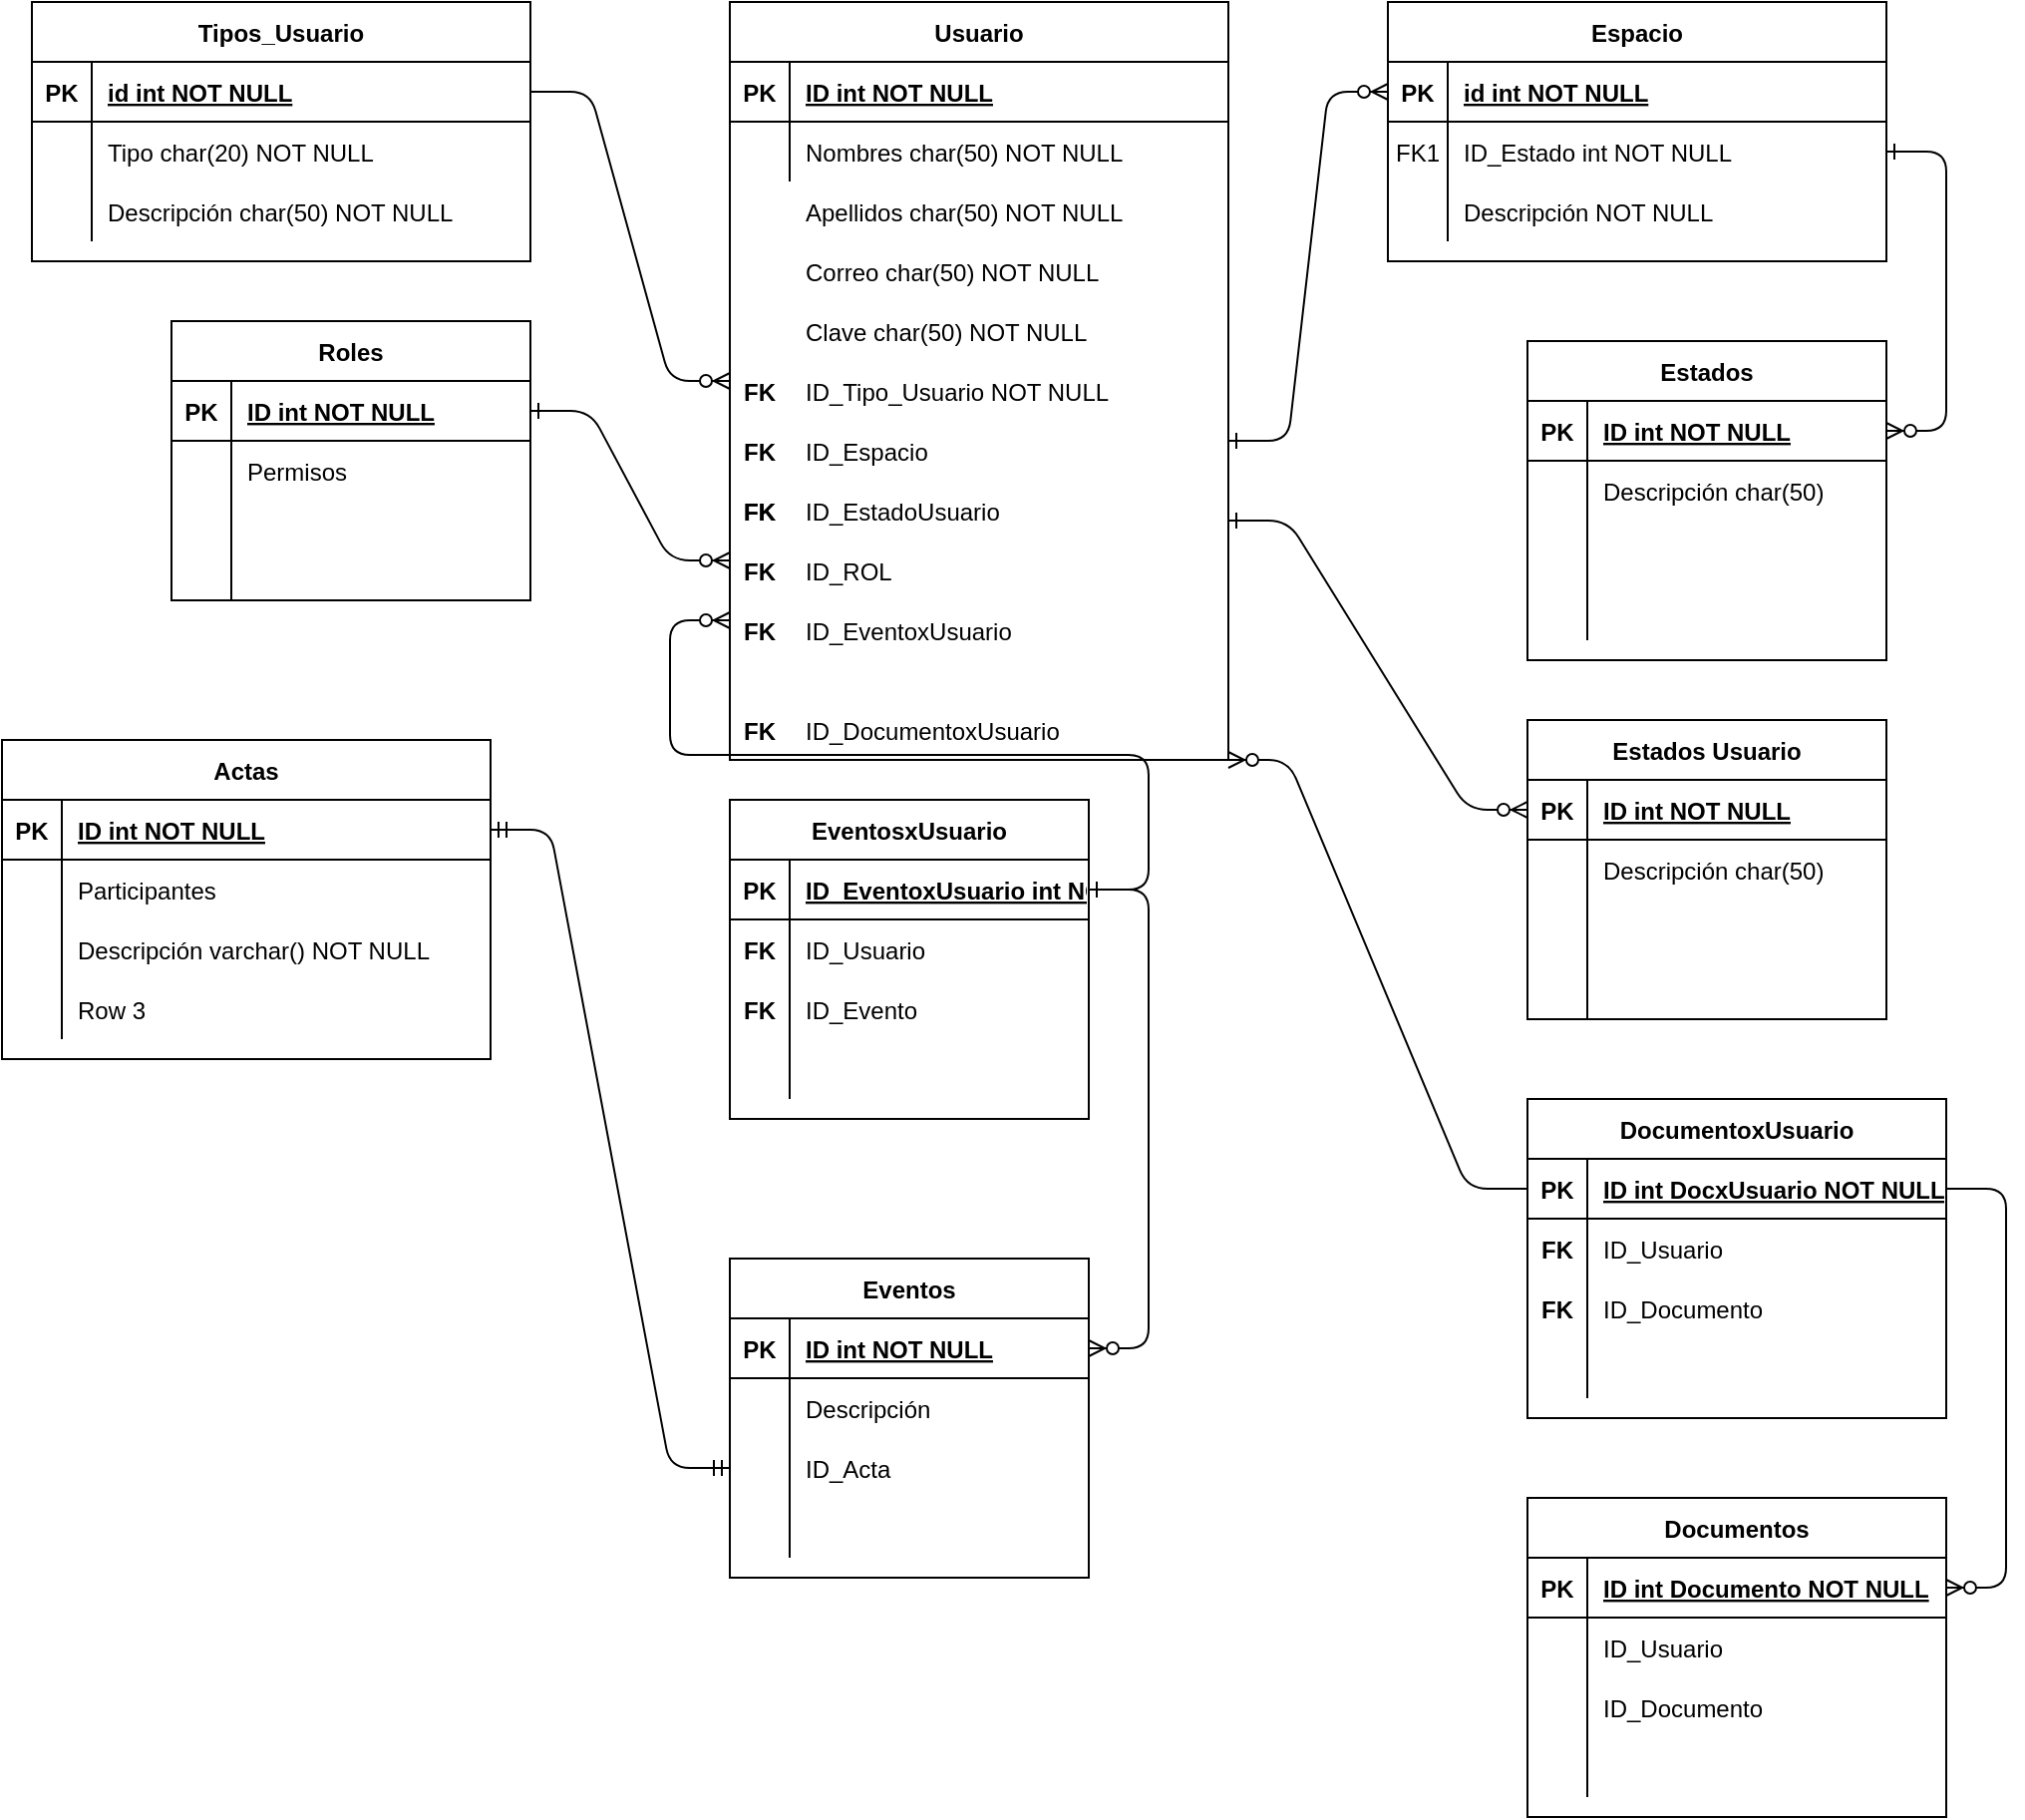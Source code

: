 <mxfile version="13.8.7" type="github">
  <diagram id="R2lEEEUBdFMjLlhIrx00" name="Page-1">
    <mxGraphModel dx="1718" dy="482" grid="1" gridSize="10" guides="1" tooltips="1" connect="1" arrows="1" fold="1" page="1" pageScale="1" pageWidth="850" pageHeight="1100" math="0" shadow="0" extFonts="Permanent Marker^https://fonts.googleapis.com/css?family=Permanent+Marker">
      <root>
        <mxCell id="0" />
        <mxCell id="1" parent="0" />
        <mxCell id="C-vyLk0tnHw3VtMMgP7b-1" value="" style="edgeStyle=entityRelationEdgeStyle;endArrow=ERzeroToMany;startArrow=ERone;endFill=1;startFill=0;entryX=0;entryY=0.5;entryDx=0;entryDy=0;" parent="1" target="C-vyLk0tnHw3VtMMgP7b-3" edge="1">
          <mxGeometry width="100" height="100" relative="1" as="geometry">
            <mxPoint x="370" y="340" as="sourcePoint" />
            <mxPoint x="440" y="620" as="targetPoint" />
          </mxGeometry>
        </mxCell>
        <mxCell id="C-vyLk0tnHw3VtMMgP7b-2" value="Espacio" style="shape=table;startSize=30;container=1;collapsible=1;childLayout=tableLayout;fixedRows=1;rowLines=0;fontStyle=1;align=center;resizeLast=1;" parent="1" vertex="1">
          <mxGeometry x="450" y="120" width="250" height="130" as="geometry" />
        </mxCell>
        <mxCell id="C-vyLk0tnHw3VtMMgP7b-3" value="" style="shape=partialRectangle;collapsible=0;dropTarget=0;pointerEvents=0;fillColor=none;points=[[0,0.5],[1,0.5]];portConstraint=eastwest;top=0;left=0;right=0;bottom=1;" parent="C-vyLk0tnHw3VtMMgP7b-2" vertex="1">
          <mxGeometry y="30" width="250" height="30" as="geometry" />
        </mxCell>
        <mxCell id="C-vyLk0tnHw3VtMMgP7b-4" value="PK" style="shape=partialRectangle;overflow=hidden;connectable=0;fillColor=none;top=0;left=0;bottom=0;right=0;fontStyle=1;" parent="C-vyLk0tnHw3VtMMgP7b-3" vertex="1">
          <mxGeometry width="30" height="30" as="geometry" />
        </mxCell>
        <mxCell id="C-vyLk0tnHw3VtMMgP7b-5" value="id int NOT NULL " style="shape=partialRectangle;overflow=hidden;connectable=0;fillColor=none;top=0;left=0;bottom=0;right=0;align=left;spacingLeft=6;fontStyle=5;" parent="C-vyLk0tnHw3VtMMgP7b-3" vertex="1">
          <mxGeometry x="30" width="220" height="30" as="geometry" />
        </mxCell>
        <mxCell id="C-vyLk0tnHw3VtMMgP7b-6" value="" style="shape=partialRectangle;collapsible=0;dropTarget=0;pointerEvents=0;fillColor=none;points=[[0,0.5],[1,0.5]];portConstraint=eastwest;top=0;left=0;right=0;bottom=0;" parent="C-vyLk0tnHw3VtMMgP7b-2" vertex="1">
          <mxGeometry y="60" width="250" height="30" as="geometry" />
        </mxCell>
        <mxCell id="C-vyLk0tnHw3VtMMgP7b-7" value="FK1" style="shape=partialRectangle;overflow=hidden;connectable=0;fillColor=none;top=0;left=0;bottom=0;right=0;" parent="C-vyLk0tnHw3VtMMgP7b-6" vertex="1">
          <mxGeometry width="30" height="30" as="geometry" />
        </mxCell>
        <mxCell id="C-vyLk0tnHw3VtMMgP7b-8" value="ID_Estado int NOT NULL" style="shape=partialRectangle;overflow=hidden;connectable=0;fillColor=none;top=0;left=0;bottom=0;right=0;align=left;spacingLeft=6;" parent="C-vyLk0tnHw3VtMMgP7b-6" vertex="1">
          <mxGeometry x="30" width="220" height="30" as="geometry" />
        </mxCell>
        <mxCell id="C-vyLk0tnHw3VtMMgP7b-9" value="" style="shape=partialRectangle;collapsible=0;dropTarget=0;pointerEvents=0;fillColor=none;points=[[0,0.5],[1,0.5]];portConstraint=eastwest;top=0;left=0;right=0;bottom=0;" parent="C-vyLk0tnHw3VtMMgP7b-2" vertex="1">
          <mxGeometry y="90" width="250" height="30" as="geometry" />
        </mxCell>
        <mxCell id="C-vyLk0tnHw3VtMMgP7b-10" value="" style="shape=partialRectangle;overflow=hidden;connectable=0;fillColor=none;top=0;left=0;bottom=0;right=0;" parent="C-vyLk0tnHw3VtMMgP7b-9" vertex="1">
          <mxGeometry width="30" height="30" as="geometry" />
        </mxCell>
        <mxCell id="C-vyLk0tnHw3VtMMgP7b-11" value="Descripción NOT NULL" style="shape=partialRectangle;overflow=hidden;connectable=0;fillColor=none;top=0;left=0;bottom=0;right=0;align=left;spacingLeft=6;" parent="C-vyLk0tnHw3VtMMgP7b-9" vertex="1">
          <mxGeometry x="30" width="220" height="30" as="geometry" />
        </mxCell>
        <mxCell id="C-vyLk0tnHw3VtMMgP7b-13" value="Tipos_Usuario" style="shape=table;startSize=30;container=1;collapsible=1;childLayout=tableLayout;fixedRows=1;rowLines=0;fontStyle=1;align=center;resizeLast=1;" parent="1" vertex="1">
          <mxGeometry x="-230" y="120" width="250" height="130" as="geometry" />
        </mxCell>
        <mxCell id="C-vyLk0tnHw3VtMMgP7b-14" value="" style="shape=partialRectangle;collapsible=0;dropTarget=0;pointerEvents=0;fillColor=none;points=[[0,0.5],[1,0.5]];portConstraint=eastwest;top=0;left=0;right=0;bottom=1;" parent="C-vyLk0tnHw3VtMMgP7b-13" vertex="1">
          <mxGeometry y="30" width="250" height="30" as="geometry" />
        </mxCell>
        <mxCell id="C-vyLk0tnHw3VtMMgP7b-15" value="PK" style="shape=partialRectangle;overflow=hidden;connectable=0;fillColor=none;top=0;left=0;bottom=0;right=0;fontStyle=1;" parent="C-vyLk0tnHw3VtMMgP7b-14" vertex="1">
          <mxGeometry width="30" height="30" as="geometry" />
        </mxCell>
        <mxCell id="C-vyLk0tnHw3VtMMgP7b-16" value="id int NOT NULL " style="shape=partialRectangle;overflow=hidden;connectable=0;fillColor=none;top=0;left=0;bottom=0;right=0;align=left;spacingLeft=6;fontStyle=5;" parent="C-vyLk0tnHw3VtMMgP7b-14" vertex="1">
          <mxGeometry x="30" width="220" height="30" as="geometry" />
        </mxCell>
        <mxCell id="C-vyLk0tnHw3VtMMgP7b-17" value="" style="shape=partialRectangle;collapsible=0;dropTarget=0;pointerEvents=0;fillColor=none;points=[[0,0.5],[1,0.5]];portConstraint=eastwest;top=0;left=0;right=0;bottom=0;" parent="C-vyLk0tnHw3VtMMgP7b-13" vertex="1">
          <mxGeometry y="60" width="250" height="30" as="geometry" />
        </mxCell>
        <mxCell id="C-vyLk0tnHw3VtMMgP7b-18" value="" style="shape=partialRectangle;overflow=hidden;connectable=0;fillColor=none;top=0;left=0;bottom=0;right=0;" parent="C-vyLk0tnHw3VtMMgP7b-17" vertex="1">
          <mxGeometry width="30" height="30" as="geometry" />
        </mxCell>
        <mxCell id="C-vyLk0tnHw3VtMMgP7b-19" value="Tipo char(20) NOT NULL" style="shape=partialRectangle;overflow=hidden;connectable=0;fillColor=none;top=0;left=0;bottom=0;right=0;align=left;spacingLeft=6;" parent="C-vyLk0tnHw3VtMMgP7b-17" vertex="1">
          <mxGeometry x="30" width="220" height="30" as="geometry" />
        </mxCell>
        <mxCell id="C-vyLk0tnHw3VtMMgP7b-20" value="" style="shape=partialRectangle;collapsible=0;dropTarget=0;pointerEvents=0;fillColor=none;points=[[0,0.5],[1,0.5]];portConstraint=eastwest;top=0;left=0;right=0;bottom=0;" parent="C-vyLk0tnHw3VtMMgP7b-13" vertex="1">
          <mxGeometry y="90" width="250" height="30" as="geometry" />
        </mxCell>
        <mxCell id="C-vyLk0tnHw3VtMMgP7b-21" value="" style="shape=partialRectangle;overflow=hidden;connectable=0;fillColor=none;top=0;left=0;bottom=0;right=0;" parent="C-vyLk0tnHw3VtMMgP7b-20" vertex="1">
          <mxGeometry width="30" height="30" as="geometry" />
        </mxCell>
        <mxCell id="C-vyLk0tnHw3VtMMgP7b-22" value="Descripción char(50) NOT NULL" style="shape=partialRectangle;overflow=hidden;connectable=0;fillColor=none;top=0;left=0;bottom=0;right=0;align=left;spacingLeft=6;" parent="C-vyLk0tnHw3VtMMgP7b-20" vertex="1">
          <mxGeometry x="30" width="220" height="30" as="geometry" />
        </mxCell>
        <mxCell id="C-vyLk0tnHw3VtMMgP7b-23" value="Usuario" style="shape=table;startSize=30;container=1;collapsible=1;childLayout=tableLayout;fixedRows=1;rowLines=0;fontStyle=1;align=center;resizeLast=1;" parent="1" vertex="1">
          <mxGeometry x="120" y="120" width="250" height="380" as="geometry" />
        </mxCell>
        <mxCell id="C-vyLk0tnHw3VtMMgP7b-24" value="" style="shape=partialRectangle;collapsible=0;dropTarget=0;pointerEvents=0;fillColor=none;points=[[0,0.5],[1,0.5]];portConstraint=eastwest;top=0;left=0;right=0;bottom=1;" parent="C-vyLk0tnHw3VtMMgP7b-23" vertex="1">
          <mxGeometry y="30" width="250" height="30" as="geometry" />
        </mxCell>
        <mxCell id="C-vyLk0tnHw3VtMMgP7b-25" value="PK" style="shape=partialRectangle;overflow=hidden;connectable=0;fillColor=none;top=0;left=0;bottom=0;right=0;fontStyle=1;" parent="C-vyLk0tnHw3VtMMgP7b-24" vertex="1">
          <mxGeometry width="30" height="30" as="geometry" />
        </mxCell>
        <mxCell id="C-vyLk0tnHw3VtMMgP7b-26" value="ID int NOT NULL " style="shape=partialRectangle;overflow=hidden;connectable=0;fillColor=none;top=0;left=0;bottom=0;right=0;align=left;spacingLeft=6;fontStyle=5;" parent="C-vyLk0tnHw3VtMMgP7b-24" vertex="1">
          <mxGeometry x="30" width="220" height="30" as="geometry" />
        </mxCell>
        <mxCell id="C-vyLk0tnHw3VtMMgP7b-27" value="" style="shape=partialRectangle;collapsible=0;dropTarget=0;pointerEvents=0;fillColor=none;points=[[0,0.5],[1,0.5]];portConstraint=eastwest;top=0;left=0;right=0;bottom=0;" parent="C-vyLk0tnHw3VtMMgP7b-23" vertex="1">
          <mxGeometry y="60" width="250" height="30" as="geometry" />
        </mxCell>
        <mxCell id="C-vyLk0tnHw3VtMMgP7b-28" value="" style="shape=partialRectangle;overflow=hidden;connectable=0;fillColor=none;top=0;left=0;bottom=0;right=0;" parent="C-vyLk0tnHw3VtMMgP7b-27" vertex="1">
          <mxGeometry width="30" height="30" as="geometry" />
        </mxCell>
        <mxCell id="C-vyLk0tnHw3VtMMgP7b-29" value="Nombres char(50) NOT NULL" style="shape=partialRectangle;overflow=hidden;connectable=0;fillColor=none;top=0;left=0;bottom=0;right=0;align=left;spacingLeft=6;" parent="C-vyLk0tnHw3VtMMgP7b-27" vertex="1">
          <mxGeometry x="30" width="220" height="30" as="geometry" />
        </mxCell>
        <mxCell id="xv08w1UEjey9Dp2DJym8-1" value="Apellidos char(50) NOT NULL" style="shape=partialRectangle;overflow=hidden;connectable=0;fillColor=none;top=0;left=0;bottom=0;right=0;align=left;spacingLeft=6;" parent="1" vertex="1">
          <mxGeometry x="150" y="210" width="220" height="30" as="geometry" />
        </mxCell>
        <mxCell id="xv08w1UEjey9Dp2DJym8-2" value="Correo char(50) NOT NULL" style="shape=partialRectangle;overflow=hidden;connectable=0;fillColor=none;top=0;left=0;bottom=0;right=0;align=left;spacingLeft=6;" parent="1" vertex="1">
          <mxGeometry x="150" y="240" width="220" height="30" as="geometry" />
        </mxCell>
        <mxCell id="xv08w1UEjey9Dp2DJym8-3" value="Clave char(50) NOT NULL" style="shape=partialRectangle;overflow=hidden;connectable=0;fillColor=none;top=0;left=0;bottom=0;right=0;align=left;spacingLeft=6;" parent="1" vertex="1">
          <mxGeometry x="150" y="270" width="220" height="30" as="geometry" />
        </mxCell>
        <mxCell id="xv08w1UEjey9Dp2DJym8-4" value="ID_Tipo_Usuario NOT NULL" style="shape=partialRectangle;overflow=hidden;connectable=0;fillColor=none;top=0;left=0;bottom=0;right=0;align=left;spacingLeft=6;" parent="1" vertex="1">
          <mxGeometry x="150" y="300" width="220" height="30" as="geometry" />
        </mxCell>
        <mxCell id="xv08w1UEjey9Dp2DJym8-5" value="FK" style="shape=partialRectangle;overflow=hidden;connectable=0;fillColor=none;top=0;left=0;bottom=0;right=0;fontStyle=1;" parent="1" vertex="1">
          <mxGeometry x="120" y="300" width="30" height="30" as="geometry" />
        </mxCell>
        <mxCell id="xv08w1UEjey9Dp2DJym8-6" value="ID_Espacio" style="shape=partialRectangle;overflow=hidden;connectable=0;fillColor=none;top=0;left=0;bottom=0;right=0;align=left;spacingLeft=6;" parent="1" vertex="1">
          <mxGeometry x="150" y="330" width="220" height="30" as="geometry" />
        </mxCell>
        <mxCell id="xv08w1UEjey9Dp2DJym8-7" value="FK" style="shape=partialRectangle;overflow=hidden;connectable=0;fillColor=none;top=0;left=0;bottom=0;right=0;fontStyle=1;" parent="1" vertex="1">
          <mxGeometry x="120" y="330" width="30" height="30" as="geometry" />
        </mxCell>
        <mxCell id="xv08w1UEjey9Dp2DJym8-9" value="" style="edgeStyle=entityRelationEdgeStyle;fontSize=12;html=1;endArrow=ERzeroToMany;endFill=1;exitX=1;exitY=0.5;exitDx=0;exitDy=0;" parent="1" source="C-vyLk0tnHw3VtMMgP7b-14" edge="1">
          <mxGeometry width="100" height="100" relative="1" as="geometry">
            <mxPoint x="20" y="410" as="sourcePoint" />
            <mxPoint x="120" y="310" as="targetPoint" />
          </mxGeometry>
        </mxCell>
        <mxCell id="a4zTn3Dcf4u7CMfQcBWH-1" value="Actas" style="shape=table;startSize=30;container=1;collapsible=1;childLayout=tableLayout;fixedRows=1;rowLines=0;fontStyle=1;align=center;resizeLast=1;" parent="1" vertex="1">
          <mxGeometry x="-245" y="490" width="245" height="160" as="geometry" />
        </mxCell>
        <mxCell id="a4zTn3Dcf4u7CMfQcBWH-2" value="" style="shape=partialRectangle;collapsible=0;dropTarget=0;pointerEvents=0;fillColor=none;top=0;left=0;bottom=1;right=0;points=[[0,0.5],[1,0.5]];portConstraint=eastwest;" parent="a4zTn3Dcf4u7CMfQcBWH-1" vertex="1">
          <mxGeometry y="30" width="245" height="30" as="geometry" />
        </mxCell>
        <mxCell id="a4zTn3Dcf4u7CMfQcBWH-3" value="PK" style="shape=partialRectangle;connectable=0;fillColor=none;top=0;left=0;bottom=0;right=0;fontStyle=1;overflow=hidden;" parent="a4zTn3Dcf4u7CMfQcBWH-2" vertex="1">
          <mxGeometry width="30" height="30" as="geometry" />
        </mxCell>
        <mxCell id="a4zTn3Dcf4u7CMfQcBWH-4" value="ID int NOT NULL" style="shape=partialRectangle;connectable=0;fillColor=none;top=0;left=0;bottom=0;right=0;align=left;spacingLeft=6;fontStyle=5;overflow=hidden;" parent="a4zTn3Dcf4u7CMfQcBWH-2" vertex="1">
          <mxGeometry x="30" width="215" height="30" as="geometry" />
        </mxCell>
        <mxCell id="a4zTn3Dcf4u7CMfQcBWH-5" value="" style="shape=partialRectangle;collapsible=0;dropTarget=0;pointerEvents=0;fillColor=none;top=0;left=0;bottom=0;right=0;points=[[0,0.5],[1,0.5]];portConstraint=eastwest;" parent="a4zTn3Dcf4u7CMfQcBWH-1" vertex="1">
          <mxGeometry y="60" width="245" height="30" as="geometry" />
        </mxCell>
        <mxCell id="a4zTn3Dcf4u7CMfQcBWH-6" value="" style="shape=partialRectangle;connectable=0;fillColor=none;top=0;left=0;bottom=0;right=0;editable=1;overflow=hidden;" parent="a4zTn3Dcf4u7CMfQcBWH-5" vertex="1">
          <mxGeometry width="30" height="30" as="geometry" />
        </mxCell>
        <mxCell id="a4zTn3Dcf4u7CMfQcBWH-7" value="Participantes " style="shape=partialRectangle;connectable=0;fillColor=none;top=0;left=0;bottom=0;right=0;align=left;spacingLeft=6;overflow=hidden;" parent="a4zTn3Dcf4u7CMfQcBWH-5" vertex="1">
          <mxGeometry x="30" width="215" height="30" as="geometry" />
        </mxCell>
        <mxCell id="a4zTn3Dcf4u7CMfQcBWH-8" value="" style="shape=partialRectangle;collapsible=0;dropTarget=0;pointerEvents=0;fillColor=none;top=0;left=0;bottom=0;right=0;points=[[0,0.5],[1,0.5]];portConstraint=eastwest;" parent="a4zTn3Dcf4u7CMfQcBWH-1" vertex="1">
          <mxGeometry y="90" width="245" height="30" as="geometry" />
        </mxCell>
        <mxCell id="a4zTn3Dcf4u7CMfQcBWH-9" value="" style="shape=partialRectangle;connectable=0;fillColor=none;top=0;left=0;bottom=0;right=0;editable=1;overflow=hidden;" parent="a4zTn3Dcf4u7CMfQcBWH-8" vertex="1">
          <mxGeometry width="30" height="30" as="geometry" />
        </mxCell>
        <mxCell id="a4zTn3Dcf4u7CMfQcBWH-10" value="Descripción varchar() NOT NULL" style="shape=partialRectangle;connectable=0;fillColor=none;top=0;left=0;bottom=0;right=0;align=left;spacingLeft=6;overflow=hidden;" parent="a4zTn3Dcf4u7CMfQcBWH-8" vertex="1">
          <mxGeometry x="30" width="215" height="30" as="geometry" />
        </mxCell>
        <mxCell id="a4zTn3Dcf4u7CMfQcBWH-11" value="" style="shape=partialRectangle;collapsible=0;dropTarget=0;pointerEvents=0;fillColor=none;top=0;left=0;bottom=0;right=0;points=[[0,0.5],[1,0.5]];portConstraint=eastwest;" parent="a4zTn3Dcf4u7CMfQcBWH-1" vertex="1">
          <mxGeometry y="120" width="245" height="30" as="geometry" />
        </mxCell>
        <mxCell id="a4zTn3Dcf4u7CMfQcBWH-12" value="" style="shape=partialRectangle;connectable=0;fillColor=none;top=0;left=0;bottom=0;right=0;editable=1;overflow=hidden;" parent="a4zTn3Dcf4u7CMfQcBWH-11" vertex="1">
          <mxGeometry width="30" height="30" as="geometry" />
        </mxCell>
        <mxCell id="a4zTn3Dcf4u7CMfQcBWH-13" value="Row 3" style="shape=partialRectangle;connectable=0;fillColor=none;top=0;left=0;bottom=0;right=0;align=left;spacingLeft=6;overflow=hidden;" parent="a4zTn3Dcf4u7CMfQcBWH-11" vertex="1">
          <mxGeometry x="30" width="215" height="30" as="geometry" />
        </mxCell>
        <mxCell id="a4zTn3Dcf4u7CMfQcBWH-15" value="Roles" style="shape=table;startSize=30;container=1;collapsible=1;childLayout=tableLayout;fixedRows=1;rowLines=0;fontStyle=1;align=center;resizeLast=1;" parent="1" vertex="1">
          <mxGeometry x="-160" y="280" width="180" height="140" as="geometry" />
        </mxCell>
        <mxCell id="a4zTn3Dcf4u7CMfQcBWH-16" value="" style="shape=partialRectangle;collapsible=0;dropTarget=0;pointerEvents=0;fillColor=none;top=0;left=0;bottom=1;right=0;points=[[0,0.5],[1,0.5]];portConstraint=eastwest;" parent="a4zTn3Dcf4u7CMfQcBWH-15" vertex="1">
          <mxGeometry y="30" width="180" height="30" as="geometry" />
        </mxCell>
        <mxCell id="a4zTn3Dcf4u7CMfQcBWH-17" value="PK" style="shape=partialRectangle;connectable=0;fillColor=none;top=0;left=0;bottom=0;right=0;fontStyle=1;overflow=hidden;" parent="a4zTn3Dcf4u7CMfQcBWH-16" vertex="1">
          <mxGeometry width="30" height="30" as="geometry" />
        </mxCell>
        <mxCell id="a4zTn3Dcf4u7CMfQcBWH-18" value="ID int NOT NULL" style="shape=partialRectangle;connectable=0;fillColor=none;top=0;left=0;bottom=0;right=0;align=left;spacingLeft=6;fontStyle=5;overflow=hidden;" parent="a4zTn3Dcf4u7CMfQcBWH-16" vertex="1">
          <mxGeometry x="30" width="150" height="30" as="geometry" />
        </mxCell>
        <mxCell id="a4zTn3Dcf4u7CMfQcBWH-19" value="" style="shape=partialRectangle;collapsible=0;dropTarget=0;pointerEvents=0;fillColor=none;top=0;left=0;bottom=0;right=0;points=[[0,0.5],[1,0.5]];portConstraint=eastwest;" parent="a4zTn3Dcf4u7CMfQcBWH-15" vertex="1">
          <mxGeometry y="60" width="180" height="30" as="geometry" />
        </mxCell>
        <mxCell id="a4zTn3Dcf4u7CMfQcBWH-20" value="" style="shape=partialRectangle;connectable=0;fillColor=none;top=0;left=0;bottom=0;right=0;editable=1;overflow=hidden;" parent="a4zTn3Dcf4u7CMfQcBWH-19" vertex="1">
          <mxGeometry width="30" height="30" as="geometry" />
        </mxCell>
        <mxCell id="a4zTn3Dcf4u7CMfQcBWH-21" value="Permisos" style="shape=partialRectangle;connectable=0;fillColor=none;top=0;left=0;bottom=0;right=0;align=left;spacingLeft=6;overflow=hidden;" parent="a4zTn3Dcf4u7CMfQcBWH-19" vertex="1">
          <mxGeometry x="30" width="150" height="30" as="geometry" />
        </mxCell>
        <mxCell id="a4zTn3Dcf4u7CMfQcBWH-22" value="" style="shape=partialRectangle;collapsible=0;dropTarget=0;pointerEvents=0;fillColor=none;top=0;left=0;bottom=0;right=0;points=[[0,0.5],[1,0.5]];portConstraint=eastwest;" parent="a4zTn3Dcf4u7CMfQcBWH-15" vertex="1">
          <mxGeometry y="90" width="180" height="30" as="geometry" />
        </mxCell>
        <mxCell id="a4zTn3Dcf4u7CMfQcBWH-23" value="" style="shape=partialRectangle;connectable=0;fillColor=none;top=0;left=0;bottom=0;right=0;editable=1;overflow=hidden;" parent="a4zTn3Dcf4u7CMfQcBWH-22" vertex="1">
          <mxGeometry width="30" height="30" as="geometry" />
        </mxCell>
        <mxCell id="a4zTn3Dcf4u7CMfQcBWH-24" value="" style="shape=partialRectangle;connectable=0;fillColor=none;top=0;left=0;bottom=0;right=0;align=left;spacingLeft=6;overflow=hidden;" parent="a4zTn3Dcf4u7CMfQcBWH-22" vertex="1">
          <mxGeometry x="30" width="150" height="30" as="geometry" />
        </mxCell>
        <mxCell id="a4zTn3Dcf4u7CMfQcBWH-25" value="" style="shape=partialRectangle;collapsible=0;dropTarget=0;pointerEvents=0;fillColor=none;top=0;left=0;bottom=0;right=0;points=[[0,0.5],[1,0.5]];portConstraint=eastwest;" parent="a4zTn3Dcf4u7CMfQcBWH-15" vertex="1">
          <mxGeometry y="120" width="180" height="20" as="geometry" />
        </mxCell>
        <mxCell id="a4zTn3Dcf4u7CMfQcBWH-26" value="" style="shape=partialRectangle;connectable=0;fillColor=none;top=0;left=0;bottom=0;right=0;editable=1;overflow=hidden;" parent="a4zTn3Dcf4u7CMfQcBWH-25" vertex="1">
          <mxGeometry width="30" height="20" as="geometry" />
        </mxCell>
        <mxCell id="a4zTn3Dcf4u7CMfQcBWH-27" value="" style="shape=partialRectangle;connectable=0;fillColor=none;top=0;left=0;bottom=0;right=0;align=left;spacingLeft=6;overflow=hidden;" parent="a4zTn3Dcf4u7CMfQcBWH-25" vertex="1">
          <mxGeometry x="30" width="150" height="20" as="geometry" />
        </mxCell>
        <mxCell id="a4zTn3Dcf4u7CMfQcBWH-28" value="Estados" style="shape=table;startSize=30;container=1;collapsible=1;childLayout=tableLayout;fixedRows=1;rowLines=0;fontStyle=1;align=center;resizeLast=1;" parent="1" vertex="1">
          <mxGeometry x="520" y="290" width="180" height="160" as="geometry" />
        </mxCell>
        <mxCell id="a4zTn3Dcf4u7CMfQcBWH-29" value="" style="shape=partialRectangle;collapsible=0;dropTarget=0;pointerEvents=0;fillColor=none;top=0;left=0;bottom=1;right=0;points=[[0,0.5],[1,0.5]];portConstraint=eastwest;" parent="a4zTn3Dcf4u7CMfQcBWH-28" vertex="1">
          <mxGeometry y="30" width="180" height="30" as="geometry" />
        </mxCell>
        <mxCell id="a4zTn3Dcf4u7CMfQcBWH-30" value="PK" style="shape=partialRectangle;connectable=0;fillColor=none;top=0;left=0;bottom=0;right=0;fontStyle=1;overflow=hidden;" parent="a4zTn3Dcf4u7CMfQcBWH-29" vertex="1">
          <mxGeometry width="30" height="30" as="geometry" />
        </mxCell>
        <mxCell id="a4zTn3Dcf4u7CMfQcBWH-31" value="ID int NOT NULL" style="shape=partialRectangle;connectable=0;fillColor=none;top=0;left=0;bottom=0;right=0;align=left;spacingLeft=6;fontStyle=5;overflow=hidden;" parent="a4zTn3Dcf4u7CMfQcBWH-29" vertex="1">
          <mxGeometry x="30" width="150" height="30" as="geometry" />
        </mxCell>
        <mxCell id="a4zTn3Dcf4u7CMfQcBWH-32" value="" style="shape=partialRectangle;collapsible=0;dropTarget=0;pointerEvents=0;fillColor=none;top=0;left=0;bottom=0;right=0;points=[[0,0.5],[1,0.5]];portConstraint=eastwest;" parent="a4zTn3Dcf4u7CMfQcBWH-28" vertex="1">
          <mxGeometry y="60" width="180" height="30" as="geometry" />
        </mxCell>
        <mxCell id="a4zTn3Dcf4u7CMfQcBWH-33" value="" style="shape=partialRectangle;connectable=0;fillColor=none;top=0;left=0;bottom=0;right=0;editable=1;overflow=hidden;" parent="a4zTn3Dcf4u7CMfQcBWH-32" vertex="1">
          <mxGeometry width="30" height="30" as="geometry" />
        </mxCell>
        <mxCell id="a4zTn3Dcf4u7CMfQcBWH-34" value="Descripción char(50)" style="shape=partialRectangle;connectable=0;fillColor=none;top=0;left=0;bottom=0;right=0;align=left;spacingLeft=6;overflow=hidden;" parent="a4zTn3Dcf4u7CMfQcBWH-32" vertex="1">
          <mxGeometry x="30" width="150" height="30" as="geometry" />
        </mxCell>
        <mxCell id="a4zTn3Dcf4u7CMfQcBWH-35" value="" style="shape=partialRectangle;collapsible=0;dropTarget=0;pointerEvents=0;fillColor=none;top=0;left=0;bottom=0;right=0;points=[[0,0.5],[1,0.5]];portConstraint=eastwest;" parent="a4zTn3Dcf4u7CMfQcBWH-28" vertex="1">
          <mxGeometry y="90" width="180" height="30" as="geometry" />
        </mxCell>
        <mxCell id="a4zTn3Dcf4u7CMfQcBWH-36" value="" style="shape=partialRectangle;connectable=0;fillColor=none;top=0;left=0;bottom=0;right=0;editable=1;overflow=hidden;" parent="a4zTn3Dcf4u7CMfQcBWH-35" vertex="1">
          <mxGeometry width="30" height="30" as="geometry" />
        </mxCell>
        <mxCell id="a4zTn3Dcf4u7CMfQcBWH-37" value="" style="shape=partialRectangle;connectable=0;fillColor=none;top=0;left=0;bottom=0;right=0;align=left;spacingLeft=6;overflow=hidden;" parent="a4zTn3Dcf4u7CMfQcBWH-35" vertex="1">
          <mxGeometry x="30" width="150" height="30" as="geometry" />
        </mxCell>
        <mxCell id="a4zTn3Dcf4u7CMfQcBWH-38" value="" style="shape=partialRectangle;collapsible=0;dropTarget=0;pointerEvents=0;fillColor=none;top=0;left=0;bottom=0;right=0;points=[[0,0.5],[1,0.5]];portConstraint=eastwest;" parent="a4zTn3Dcf4u7CMfQcBWH-28" vertex="1">
          <mxGeometry y="120" width="180" height="30" as="geometry" />
        </mxCell>
        <mxCell id="a4zTn3Dcf4u7CMfQcBWH-39" value="" style="shape=partialRectangle;connectable=0;fillColor=none;top=0;left=0;bottom=0;right=0;editable=1;overflow=hidden;" parent="a4zTn3Dcf4u7CMfQcBWH-38" vertex="1">
          <mxGeometry width="30" height="30" as="geometry" />
        </mxCell>
        <mxCell id="a4zTn3Dcf4u7CMfQcBWH-40" value="" style="shape=partialRectangle;connectable=0;fillColor=none;top=0;left=0;bottom=0;right=0;align=left;spacingLeft=6;overflow=hidden;" parent="a4zTn3Dcf4u7CMfQcBWH-38" vertex="1">
          <mxGeometry x="30" width="150" height="30" as="geometry" />
        </mxCell>
        <mxCell id="a4zTn3Dcf4u7CMfQcBWH-41" value="" style="edgeStyle=entityRelationEdgeStyle;endArrow=ERzeroToMany;startArrow=ERone;endFill=1;startFill=0;exitX=1;exitY=0.5;exitDx=0;exitDy=0;" parent="1" source="C-vyLk0tnHw3VtMMgP7b-6" target="a4zTn3Dcf4u7CMfQcBWH-29" edge="1">
          <mxGeometry width="100" height="100" relative="1" as="geometry">
            <mxPoint x="710" y="580" as="sourcePoint" />
            <mxPoint x="815" y="370" as="targetPoint" />
          </mxGeometry>
        </mxCell>
        <mxCell id="a4zTn3Dcf4u7CMfQcBWH-42" value="ID_EstadoUsuario" style="shape=partialRectangle;overflow=hidden;connectable=0;fillColor=none;top=0;left=0;bottom=0;right=0;align=left;spacingLeft=6;" parent="1" vertex="1">
          <mxGeometry x="150" y="360" width="220" height="30" as="geometry" />
        </mxCell>
        <mxCell id="a4zTn3Dcf4u7CMfQcBWH-43" value="FK" style="shape=partialRectangle;overflow=hidden;connectable=0;fillColor=none;top=0;left=0;bottom=0;right=0;fontStyle=1;" parent="1" vertex="1">
          <mxGeometry x="120" y="360" width="30" height="30" as="geometry" />
        </mxCell>
        <mxCell id="a4zTn3Dcf4u7CMfQcBWH-44" value="Estados Usuario" style="shape=table;startSize=30;container=1;collapsible=1;childLayout=tableLayout;fixedRows=1;rowLines=0;fontStyle=1;align=center;resizeLast=1;" parent="1" vertex="1">
          <mxGeometry x="520" y="480" width="180" height="150" as="geometry" />
        </mxCell>
        <mxCell id="a4zTn3Dcf4u7CMfQcBWH-45" value="" style="shape=partialRectangle;collapsible=0;dropTarget=0;pointerEvents=0;fillColor=none;top=0;left=0;bottom=1;right=0;points=[[0,0.5],[1,0.5]];portConstraint=eastwest;" parent="a4zTn3Dcf4u7CMfQcBWH-44" vertex="1">
          <mxGeometry y="30" width="180" height="30" as="geometry" />
        </mxCell>
        <mxCell id="a4zTn3Dcf4u7CMfQcBWH-46" value="PK" style="shape=partialRectangle;connectable=0;fillColor=none;top=0;left=0;bottom=0;right=0;fontStyle=1;overflow=hidden;" parent="a4zTn3Dcf4u7CMfQcBWH-45" vertex="1">
          <mxGeometry width="30" height="30" as="geometry" />
        </mxCell>
        <mxCell id="a4zTn3Dcf4u7CMfQcBWH-47" value="ID int NOT NULL" style="shape=partialRectangle;connectable=0;fillColor=none;top=0;left=0;bottom=0;right=0;align=left;spacingLeft=6;fontStyle=5;overflow=hidden;" parent="a4zTn3Dcf4u7CMfQcBWH-45" vertex="1">
          <mxGeometry x="30" width="150" height="30" as="geometry" />
        </mxCell>
        <mxCell id="a4zTn3Dcf4u7CMfQcBWH-48" value="" style="shape=partialRectangle;collapsible=0;dropTarget=0;pointerEvents=0;fillColor=none;top=0;left=0;bottom=0;right=0;points=[[0,0.5],[1,0.5]];portConstraint=eastwest;" parent="a4zTn3Dcf4u7CMfQcBWH-44" vertex="1">
          <mxGeometry y="60" width="180" height="30" as="geometry" />
        </mxCell>
        <mxCell id="a4zTn3Dcf4u7CMfQcBWH-49" value="" style="shape=partialRectangle;connectable=0;fillColor=none;top=0;left=0;bottom=0;right=0;editable=1;overflow=hidden;" parent="a4zTn3Dcf4u7CMfQcBWH-48" vertex="1">
          <mxGeometry width="30" height="30" as="geometry" />
        </mxCell>
        <mxCell id="a4zTn3Dcf4u7CMfQcBWH-50" value="Descripción char(50)" style="shape=partialRectangle;connectable=0;fillColor=none;top=0;left=0;bottom=0;right=0;align=left;spacingLeft=6;overflow=hidden;" parent="a4zTn3Dcf4u7CMfQcBWH-48" vertex="1">
          <mxGeometry x="30" width="150" height="30" as="geometry" />
        </mxCell>
        <mxCell id="a4zTn3Dcf4u7CMfQcBWH-51" value="" style="shape=partialRectangle;collapsible=0;dropTarget=0;pointerEvents=0;fillColor=none;top=0;left=0;bottom=0;right=0;points=[[0,0.5],[1,0.5]];portConstraint=eastwest;" parent="a4zTn3Dcf4u7CMfQcBWH-44" vertex="1">
          <mxGeometry y="90" width="180" height="30" as="geometry" />
        </mxCell>
        <mxCell id="a4zTn3Dcf4u7CMfQcBWH-52" value="" style="shape=partialRectangle;connectable=0;fillColor=none;top=0;left=0;bottom=0;right=0;editable=1;overflow=hidden;" parent="a4zTn3Dcf4u7CMfQcBWH-51" vertex="1">
          <mxGeometry width="30" height="30" as="geometry" />
        </mxCell>
        <mxCell id="a4zTn3Dcf4u7CMfQcBWH-53" value="" style="shape=partialRectangle;connectable=0;fillColor=none;top=0;left=0;bottom=0;right=0;align=left;spacingLeft=6;overflow=hidden;" parent="a4zTn3Dcf4u7CMfQcBWH-51" vertex="1">
          <mxGeometry x="30" width="150" height="30" as="geometry" />
        </mxCell>
        <mxCell id="a4zTn3Dcf4u7CMfQcBWH-54" value="" style="shape=partialRectangle;collapsible=0;dropTarget=0;pointerEvents=0;fillColor=none;top=0;left=0;bottom=0;right=0;points=[[0,0.5],[1,0.5]];portConstraint=eastwest;" parent="a4zTn3Dcf4u7CMfQcBWH-44" vertex="1">
          <mxGeometry y="120" width="180" height="30" as="geometry" />
        </mxCell>
        <mxCell id="a4zTn3Dcf4u7CMfQcBWH-55" value="" style="shape=partialRectangle;connectable=0;fillColor=none;top=0;left=0;bottom=0;right=0;editable=1;overflow=hidden;" parent="a4zTn3Dcf4u7CMfQcBWH-54" vertex="1">
          <mxGeometry width="30" height="30" as="geometry" />
        </mxCell>
        <mxCell id="a4zTn3Dcf4u7CMfQcBWH-56" value="" style="shape=partialRectangle;connectable=0;fillColor=none;top=0;left=0;bottom=0;right=0;align=left;spacingLeft=6;overflow=hidden;" parent="a4zTn3Dcf4u7CMfQcBWH-54" vertex="1">
          <mxGeometry x="30" width="150" height="30" as="geometry" />
        </mxCell>
        <mxCell id="a4zTn3Dcf4u7CMfQcBWH-57" value="" style="edgeStyle=entityRelationEdgeStyle;endArrow=ERzeroToMany;startArrow=ERone;endFill=1;startFill=0;entryX=0;entryY=0.5;entryDx=0;entryDy=0;" parent="1" edge="1">
          <mxGeometry width="100" height="100" relative="1" as="geometry">
            <mxPoint x="370" y="380" as="sourcePoint" />
            <mxPoint x="520" y="525" as="targetPoint" />
          </mxGeometry>
        </mxCell>
        <mxCell id="a4zTn3Dcf4u7CMfQcBWH-58" value="" style="edgeStyle=entityRelationEdgeStyle;endArrow=ERzeroToMany;startArrow=ERone;endFill=1;startFill=0;entryX=0;entryY=0.5;entryDx=0;entryDy=0;exitX=1;exitY=0.5;exitDx=0;exitDy=0;" parent="1" source="a4zTn3Dcf4u7CMfQcBWH-16" edge="1">
          <mxGeometry width="100" height="100" relative="1" as="geometry">
            <mxPoint x="40" y="575" as="sourcePoint" />
            <mxPoint x="120" y="400" as="targetPoint" />
          </mxGeometry>
        </mxCell>
        <mxCell id="a4zTn3Dcf4u7CMfQcBWH-59" value="FK" style="shape=partialRectangle;overflow=hidden;connectable=0;fillColor=none;top=0;left=0;bottom=0;right=0;fontStyle=1;" parent="1" vertex="1">
          <mxGeometry x="120" y="360" width="30" height="30" as="geometry" />
        </mxCell>
        <mxCell id="a4zTn3Dcf4u7CMfQcBWH-60" value="ID_ROL" style="shape=partialRectangle;overflow=hidden;connectable=0;fillColor=none;top=0;left=0;bottom=0;right=0;align=left;spacingLeft=6;" parent="1" vertex="1">
          <mxGeometry x="150" y="390" width="220" height="30" as="geometry" />
        </mxCell>
        <mxCell id="a4zTn3Dcf4u7CMfQcBWH-61" value="FK" style="shape=partialRectangle;overflow=hidden;connectable=0;fillColor=none;top=0;left=0;bottom=0;right=0;fontStyle=1;" parent="1" vertex="1">
          <mxGeometry x="120" y="390" width="30" height="30" as="geometry" />
        </mxCell>
        <mxCell id="a4zTn3Dcf4u7CMfQcBWH-62" value="Eventos" style="shape=table;startSize=30;container=1;collapsible=1;childLayout=tableLayout;fixedRows=1;rowLines=0;fontStyle=1;align=center;resizeLast=1;" parent="1" vertex="1">
          <mxGeometry x="120" y="750" width="180" height="160" as="geometry" />
        </mxCell>
        <mxCell id="a4zTn3Dcf4u7CMfQcBWH-63" value="" style="shape=partialRectangle;collapsible=0;dropTarget=0;pointerEvents=0;fillColor=none;top=0;left=0;bottom=1;right=0;points=[[0,0.5],[1,0.5]];portConstraint=eastwest;" parent="a4zTn3Dcf4u7CMfQcBWH-62" vertex="1">
          <mxGeometry y="30" width="180" height="30" as="geometry" />
        </mxCell>
        <mxCell id="a4zTn3Dcf4u7CMfQcBWH-64" value="PK" style="shape=partialRectangle;connectable=0;fillColor=none;top=0;left=0;bottom=0;right=0;fontStyle=1;overflow=hidden;" parent="a4zTn3Dcf4u7CMfQcBWH-63" vertex="1">
          <mxGeometry width="30" height="30" as="geometry" />
        </mxCell>
        <mxCell id="a4zTn3Dcf4u7CMfQcBWH-65" value="ID int NOT NULL" style="shape=partialRectangle;connectable=0;fillColor=none;top=0;left=0;bottom=0;right=0;align=left;spacingLeft=6;fontStyle=5;overflow=hidden;" parent="a4zTn3Dcf4u7CMfQcBWH-63" vertex="1">
          <mxGeometry x="30" width="150" height="30" as="geometry" />
        </mxCell>
        <mxCell id="a4zTn3Dcf4u7CMfQcBWH-66" value="" style="shape=partialRectangle;collapsible=0;dropTarget=0;pointerEvents=0;fillColor=none;top=0;left=0;bottom=0;right=0;points=[[0,0.5],[1,0.5]];portConstraint=eastwest;" parent="a4zTn3Dcf4u7CMfQcBWH-62" vertex="1">
          <mxGeometry y="60" width="180" height="30" as="geometry" />
        </mxCell>
        <mxCell id="a4zTn3Dcf4u7CMfQcBWH-67" value="" style="shape=partialRectangle;connectable=0;fillColor=none;top=0;left=0;bottom=0;right=0;editable=1;overflow=hidden;" parent="a4zTn3Dcf4u7CMfQcBWH-66" vertex="1">
          <mxGeometry width="30" height="30" as="geometry" />
        </mxCell>
        <mxCell id="a4zTn3Dcf4u7CMfQcBWH-68" value="Descripción" style="shape=partialRectangle;connectable=0;fillColor=none;top=0;left=0;bottom=0;right=0;align=left;spacingLeft=6;overflow=hidden;" parent="a4zTn3Dcf4u7CMfQcBWH-66" vertex="1">
          <mxGeometry x="30" width="150" height="30" as="geometry" />
        </mxCell>
        <mxCell id="a4zTn3Dcf4u7CMfQcBWH-69" value="" style="shape=partialRectangle;collapsible=0;dropTarget=0;pointerEvents=0;fillColor=none;top=0;left=0;bottom=0;right=0;points=[[0,0.5],[1,0.5]];portConstraint=eastwest;" parent="a4zTn3Dcf4u7CMfQcBWH-62" vertex="1">
          <mxGeometry y="90" width="180" height="30" as="geometry" />
        </mxCell>
        <mxCell id="a4zTn3Dcf4u7CMfQcBWH-70" value="" style="shape=partialRectangle;connectable=0;fillColor=none;top=0;left=0;bottom=0;right=0;editable=1;overflow=hidden;" parent="a4zTn3Dcf4u7CMfQcBWH-69" vertex="1">
          <mxGeometry width="30" height="30" as="geometry" />
        </mxCell>
        <mxCell id="a4zTn3Dcf4u7CMfQcBWH-71" value="ID_Acta" style="shape=partialRectangle;connectable=0;fillColor=none;top=0;left=0;bottom=0;right=0;align=left;spacingLeft=6;overflow=hidden;" parent="a4zTn3Dcf4u7CMfQcBWH-69" vertex="1">
          <mxGeometry x="30" width="150" height="30" as="geometry" />
        </mxCell>
        <mxCell id="a4zTn3Dcf4u7CMfQcBWH-72" value="" style="shape=partialRectangle;collapsible=0;dropTarget=0;pointerEvents=0;fillColor=none;top=0;left=0;bottom=0;right=0;points=[[0,0.5],[1,0.5]];portConstraint=eastwest;" parent="a4zTn3Dcf4u7CMfQcBWH-62" vertex="1">
          <mxGeometry y="120" width="180" height="30" as="geometry" />
        </mxCell>
        <mxCell id="a4zTn3Dcf4u7CMfQcBWH-73" value="" style="shape=partialRectangle;connectable=0;fillColor=none;top=0;left=0;bottom=0;right=0;editable=1;overflow=hidden;" parent="a4zTn3Dcf4u7CMfQcBWH-72" vertex="1">
          <mxGeometry width="30" height="30" as="geometry" />
        </mxCell>
        <mxCell id="a4zTn3Dcf4u7CMfQcBWH-74" value="" style="shape=partialRectangle;connectable=0;fillColor=none;top=0;left=0;bottom=0;right=0;align=left;spacingLeft=6;overflow=hidden;" parent="a4zTn3Dcf4u7CMfQcBWH-72" vertex="1">
          <mxGeometry x="30" width="150" height="30" as="geometry" />
        </mxCell>
        <mxCell id="a4zTn3Dcf4u7CMfQcBWH-75" value="FK" style="shape=partialRectangle;overflow=hidden;connectable=0;fillColor=none;top=0;left=0;bottom=0;right=0;fontStyle=1;" parent="1" vertex="1">
          <mxGeometry x="120" y="580" width="30" height="30" as="geometry" />
        </mxCell>
        <mxCell id="a4zTn3Dcf4u7CMfQcBWH-77" value="" style="edgeStyle=entityRelationEdgeStyle;fontSize=12;html=1;endArrow=ERmandOne;startArrow=ERmandOne;entryX=0;entryY=0.5;entryDx=0;entryDy=0;" parent="1" source="a4zTn3Dcf4u7CMfQcBWH-2" target="a4zTn3Dcf4u7CMfQcBWH-69" edge="1">
          <mxGeometry width="100" height="100" relative="1" as="geometry">
            <mxPoint x="150" y="520" as="sourcePoint" />
            <mxPoint x="120" y="640" as="targetPoint" />
          </mxGeometry>
        </mxCell>
        <mxCell id="a4zTn3Dcf4u7CMfQcBWH-78" value="EventosxUsuario" style="shape=table;startSize=30;container=1;collapsible=1;childLayout=tableLayout;fixedRows=1;rowLines=0;fontStyle=1;align=center;resizeLast=1;" parent="1" vertex="1">
          <mxGeometry x="120" y="520" width="180" height="160" as="geometry" />
        </mxCell>
        <mxCell id="a4zTn3Dcf4u7CMfQcBWH-79" value="" style="shape=partialRectangle;collapsible=0;dropTarget=0;pointerEvents=0;fillColor=none;top=0;left=0;bottom=1;right=0;points=[[0,0.5],[1,0.5]];portConstraint=eastwest;" parent="a4zTn3Dcf4u7CMfQcBWH-78" vertex="1">
          <mxGeometry y="30" width="180" height="30" as="geometry" />
        </mxCell>
        <mxCell id="a4zTn3Dcf4u7CMfQcBWH-80" value="PK" style="shape=partialRectangle;connectable=0;fillColor=none;top=0;left=0;bottom=0;right=0;fontStyle=1;overflow=hidden;" parent="a4zTn3Dcf4u7CMfQcBWH-79" vertex="1">
          <mxGeometry width="30" height="30" as="geometry" />
        </mxCell>
        <mxCell id="a4zTn3Dcf4u7CMfQcBWH-81" value="ID_EventoxUsuario int NOT NULL" style="shape=partialRectangle;connectable=0;fillColor=none;top=0;left=0;bottom=0;right=0;align=left;spacingLeft=6;fontStyle=5;overflow=hidden;" parent="a4zTn3Dcf4u7CMfQcBWH-79" vertex="1">
          <mxGeometry x="30" width="150" height="30" as="geometry" />
        </mxCell>
        <mxCell id="a4zTn3Dcf4u7CMfQcBWH-82" value="" style="shape=partialRectangle;collapsible=0;dropTarget=0;pointerEvents=0;fillColor=none;top=0;left=0;bottom=0;right=0;points=[[0,0.5],[1,0.5]];portConstraint=eastwest;" parent="a4zTn3Dcf4u7CMfQcBWH-78" vertex="1">
          <mxGeometry y="60" width="180" height="30" as="geometry" />
        </mxCell>
        <mxCell id="a4zTn3Dcf4u7CMfQcBWH-83" value="" style="shape=partialRectangle;connectable=0;fillColor=none;top=0;left=0;bottom=0;right=0;editable=1;overflow=hidden;" parent="a4zTn3Dcf4u7CMfQcBWH-82" vertex="1">
          <mxGeometry width="30" height="30" as="geometry" />
        </mxCell>
        <mxCell id="a4zTn3Dcf4u7CMfQcBWH-84" value="ID_Usuario" style="shape=partialRectangle;connectable=0;fillColor=none;top=0;left=0;bottom=0;right=0;align=left;spacingLeft=6;overflow=hidden;" parent="a4zTn3Dcf4u7CMfQcBWH-82" vertex="1">
          <mxGeometry x="30" width="150" height="30" as="geometry" />
        </mxCell>
        <mxCell id="a4zTn3Dcf4u7CMfQcBWH-85" value="" style="shape=partialRectangle;collapsible=0;dropTarget=0;pointerEvents=0;fillColor=none;top=0;left=0;bottom=0;right=0;points=[[0,0.5],[1,0.5]];portConstraint=eastwest;" parent="a4zTn3Dcf4u7CMfQcBWH-78" vertex="1">
          <mxGeometry y="90" width="180" height="30" as="geometry" />
        </mxCell>
        <mxCell id="a4zTn3Dcf4u7CMfQcBWH-86" value="" style="shape=partialRectangle;connectable=0;fillColor=none;top=0;left=0;bottom=0;right=0;editable=1;overflow=hidden;" parent="a4zTn3Dcf4u7CMfQcBWH-85" vertex="1">
          <mxGeometry width="30" height="30" as="geometry" />
        </mxCell>
        <mxCell id="a4zTn3Dcf4u7CMfQcBWH-87" value="ID_Evento" style="shape=partialRectangle;connectable=0;fillColor=none;top=0;left=0;bottom=0;right=0;align=left;spacingLeft=6;overflow=hidden;" parent="a4zTn3Dcf4u7CMfQcBWH-85" vertex="1">
          <mxGeometry x="30" width="150" height="30" as="geometry" />
        </mxCell>
        <mxCell id="a4zTn3Dcf4u7CMfQcBWH-88" value="" style="shape=partialRectangle;collapsible=0;dropTarget=0;pointerEvents=0;fillColor=none;top=0;left=0;bottom=0;right=0;points=[[0,0.5],[1,0.5]];portConstraint=eastwest;" parent="a4zTn3Dcf4u7CMfQcBWH-78" vertex="1">
          <mxGeometry y="120" width="180" height="30" as="geometry" />
        </mxCell>
        <mxCell id="a4zTn3Dcf4u7CMfQcBWH-89" value="" style="shape=partialRectangle;connectable=0;fillColor=none;top=0;left=0;bottom=0;right=0;editable=1;overflow=hidden;" parent="a4zTn3Dcf4u7CMfQcBWH-88" vertex="1">
          <mxGeometry width="30" height="30" as="geometry" />
        </mxCell>
        <mxCell id="a4zTn3Dcf4u7CMfQcBWH-90" value="" style="shape=partialRectangle;connectable=0;fillColor=none;top=0;left=0;bottom=0;right=0;align=left;spacingLeft=6;overflow=hidden;" parent="a4zTn3Dcf4u7CMfQcBWH-88" vertex="1">
          <mxGeometry x="30" width="150" height="30" as="geometry" />
        </mxCell>
        <mxCell id="a4zTn3Dcf4u7CMfQcBWH-92" value="FK" style="shape=partialRectangle;overflow=hidden;connectable=0;fillColor=none;top=0;left=0;bottom=0;right=0;fontStyle=1;" parent="1" vertex="1">
          <mxGeometry x="120" y="610" width="30" height="30" as="geometry" />
        </mxCell>
        <mxCell id="a4zTn3Dcf4u7CMfQcBWH-95" value="" style="edgeStyle=entityRelationEdgeStyle;endArrow=ERzeroToMany;startArrow=ERone;endFill=1;startFill=0;exitX=1;exitY=0.5;exitDx=0;exitDy=0;entryX=1;entryY=0.5;entryDx=0;entryDy=0;" parent="1" source="a4zTn3Dcf4u7CMfQcBWH-79" target="a4zTn3Dcf4u7CMfQcBWH-63" edge="1">
          <mxGeometry width="100" height="100" relative="1" as="geometry">
            <mxPoint x="300" y="620" as="sourcePoint" />
            <mxPoint x="420" y="670" as="targetPoint" />
          </mxGeometry>
        </mxCell>
        <mxCell id="a4zTn3Dcf4u7CMfQcBWH-96" value="ID_EventoxUsuario" style="shape=partialRectangle;overflow=hidden;connectable=0;fillColor=none;top=0;left=0;bottom=0;right=0;align=left;spacingLeft=6;" parent="1" vertex="1">
          <mxGeometry x="150" y="420" width="220" height="30" as="geometry" />
        </mxCell>
        <mxCell id="a4zTn3Dcf4u7CMfQcBWH-97" value="FK" style="shape=partialRectangle;overflow=hidden;connectable=0;fillColor=none;top=0;left=0;bottom=0;right=0;fontStyle=1;" parent="1" vertex="1">
          <mxGeometry x="120" y="420" width="30" height="30" as="geometry" />
        </mxCell>
        <mxCell id="a4zTn3Dcf4u7CMfQcBWH-99" value="" style="edgeStyle=entityRelationEdgeStyle;endArrow=ERzeroToMany;startArrow=ERone;endFill=1;startFill=0;exitX=1;exitY=0.5;exitDx=0;exitDy=0;" parent="1" source="a4zTn3Dcf4u7CMfQcBWH-79" edge="1">
          <mxGeometry width="100" height="100" relative="1" as="geometry">
            <mxPoint x="450" y="650" as="sourcePoint" />
            <mxPoint x="120" y="430" as="targetPoint" />
          </mxGeometry>
        </mxCell>
        <mxCell id="a4zTn3Dcf4u7CMfQcBWH-100" value="ID_DocumentoxUsuario" style="shape=partialRectangle;overflow=hidden;connectable=0;fillColor=none;top=0;left=0;bottom=0;right=0;align=left;spacingLeft=6;" parent="1" vertex="1">
          <mxGeometry x="150" y="470" width="220" height="30" as="geometry" />
        </mxCell>
        <mxCell id="a4zTn3Dcf4u7CMfQcBWH-101" value="FK" style="shape=partialRectangle;overflow=hidden;connectable=0;fillColor=none;top=0;left=0;bottom=0;right=0;fontStyle=1;" parent="1" vertex="1">
          <mxGeometry x="120" y="470" width="30" height="30" as="geometry" />
        </mxCell>
        <mxCell id="a4zTn3Dcf4u7CMfQcBWH-102" value="DocumentoxUsuario" style="shape=table;startSize=30;container=1;collapsible=1;childLayout=tableLayout;fixedRows=1;rowLines=0;fontStyle=1;align=center;resizeLast=1;" parent="1" vertex="1">
          <mxGeometry x="520" y="670" width="210" height="160" as="geometry" />
        </mxCell>
        <mxCell id="a4zTn3Dcf4u7CMfQcBWH-103" value="" style="shape=partialRectangle;collapsible=0;dropTarget=0;pointerEvents=0;fillColor=none;top=0;left=0;bottom=1;right=0;points=[[0,0.5],[1,0.5]];portConstraint=eastwest;" parent="a4zTn3Dcf4u7CMfQcBWH-102" vertex="1">
          <mxGeometry y="30" width="210" height="30" as="geometry" />
        </mxCell>
        <mxCell id="a4zTn3Dcf4u7CMfQcBWH-104" value="PK" style="shape=partialRectangle;connectable=0;fillColor=none;top=0;left=0;bottom=0;right=0;fontStyle=1;overflow=hidden;" parent="a4zTn3Dcf4u7CMfQcBWH-103" vertex="1">
          <mxGeometry width="30" height="30" as="geometry" />
        </mxCell>
        <mxCell id="a4zTn3Dcf4u7CMfQcBWH-105" value="ID int DocxUsuario NOT NULL" style="shape=partialRectangle;connectable=0;fillColor=none;top=0;left=0;bottom=0;right=0;align=left;spacingLeft=6;fontStyle=5;overflow=hidden;" parent="a4zTn3Dcf4u7CMfQcBWH-103" vertex="1">
          <mxGeometry x="30" width="180" height="30" as="geometry" />
        </mxCell>
        <mxCell id="a4zTn3Dcf4u7CMfQcBWH-106" value="" style="shape=partialRectangle;collapsible=0;dropTarget=0;pointerEvents=0;fillColor=none;top=0;left=0;bottom=0;right=0;points=[[0,0.5],[1,0.5]];portConstraint=eastwest;" parent="a4zTn3Dcf4u7CMfQcBWH-102" vertex="1">
          <mxGeometry y="60" width="210" height="30" as="geometry" />
        </mxCell>
        <mxCell id="a4zTn3Dcf4u7CMfQcBWH-107" value="" style="shape=partialRectangle;connectable=0;fillColor=none;top=0;left=0;bottom=0;right=0;editable=1;overflow=hidden;" parent="a4zTn3Dcf4u7CMfQcBWH-106" vertex="1">
          <mxGeometry width="30" height="30" as="geometry" />
        </mxCell>
        <mxCell id="a4zTn3Dcf4u7CMfQcBWH-108" value="ID_Usuario" style="shape=partialRectangle;connectable=0;fillColor=none;top=0;left=0;bottom=0;right=0;align=left;spacingLeft=6;overflow=hidden;" parent="a4zTn3Dcf4u7CMfQcBWH-106" vertex="1">
          <mxGeometry x="30" width="180" height="30" as="geometry" />
        </mxCell>
        <mxCell id="a4zTn3Dcf4u7CMfQcBWH-109" value="" style="shape=partialRectangle;collapsible=0;dropTarget=0;pointerEvents=0;fillColor=none;top=0;left=0;bottom=0;right=0;points=[[0,0.5],[1,0.5]];portConstraint=eastwest;" parent="a4zTn3Dcf4u7CMfQcBWH-102" vertex="1">
          <mxGeometry y="90" width="210" height="30" as="geometry" />
        </mxCell>
        <mxCell id="a4zTn3Dcf4u7CMfQcBWH-110" value="" style="shape=partialRectangle;connectable=0;fillColor=none;top=0;left=0;bottom=0;right=0;editable=1;overflow=hidden;" parent="a4zTn3Dcf4u7CMfQcBWH-109" vertex="1">
          <mxGeometry width="30" height="30" as="geometry" />
        </mxCell>
        <mxCell id="a4zTn3Dcf4u7CMfQcBWH-111" value="ID_Documento" style="shape=partialRectangle;connectable=0;fillColor=none;top=0;left=0;bottom=0;right=0;align=left;spacingLeft=6;overflow=hidden;" parent="a4zTn3Dcf4u7CMfQcBWH-109" vertex="1">
          <mxGeometry x="30" width="180" height="30" as="geometry" />
        </mxCell>
        <mxCell id="a4zTn3Dcf4u7CMfQcBWH-112" value="" style="shape=partialRectangle;collapsible=0;dropTarget=0;pointerEvents=0;fillColor=none;top=0;left=0;bottom=0;right=0;points=[[0,0.5],[1,0.5]];portConstraint=eastwest;" parent="a4zTn3Dcf4u7CMfQcBWH-102" vertex="1">
          <mxGeometry y="120" width="210" height="30" as="geometry" />
        </mxCell>
        <mxCell id="a4zTn3Dcf4u7CMfQcBWH-113" value="" style="shape=partialRectangle;connectable=0;fillColor=none;top=0;left=0;bottom=0;right=0;editable=1;overflow=hidden;" parent="a4zTn3Dcf4u7CMfQcBWH-112" vertex="1">
          <mxGeometry width="30" height="30" as="geometry" />
        </mxCell>
        <mxCell id="a4zTn3Dcf4u7CMfQcBWH-114" value="" style="shape=partialRectangle;connectable=0;fillColor=none;top=0;left=0;bottom=0;right=0;align=left;spacingLeft=6;overflow=hidden;" parent="a4zTn3Dcf4u7CMfQcBWH-112" vertex="1">
          <mxGeometry x="30" width="180" height="30" as="geometry" />
        </mxCell>
        <mxCell id="a4zTn3Dcf4u7CMfQcBWH-119" value="Documentos" style="shape=table;startSize=30;container=1;collapsible=1;childLayout=tableLayout;fixedRows=1;rowLines=0;fontStyle=1;align=center;resizeLast=1;" parent="1" vertex="1">
          <mxGeometry x="520" y="870" width="210" height="160" as="geometry" />
        </mxCell>
        <mxCell id="a4zTn3Dcf4u7CMfQcBWH-120" value="" style="shape=partialRectangle;collapsible=0;dropTarget=0;pointerEvents=0;fillColor=none;top=0;left=0;bottom=1;right=0;points=[[0,0.5],[1,0.5]];portConstraint=eastwest;" parent="a4zTn3Dcf4u7CMfQcBWH-119" vertex="1">
          <mxGeometry y="30" width="210" height="30" as="geometry" />
        </mxCell>
        <mxCell id="a4zTn3Dcf4u7CMfQcBWH-121" value="PK" style="shape=partialRectangle;connectable=0;fillColor=none;top=0;left=0;bottom=0;right=0;fontStyle=1;overflow=hidden;" parent="a4zTn3Dcf4u7CMfQcBWH-120" vertex="1">
          <mxGeometry width="30" height="30" as="geometry" />
        </mxCell>
        <mxCell id="a4zTn3Dcf4u7CMfQcBWH-122" value="ID int Documento NOT NULL" style="shape=partialRectangle;connectable=0;fillColor=none;top=0;left=0;bottom=0;right=0;align=left;spacingLeft=6;fontStyle=5;overflow=hidden;" parent="a4zTn3Dcf4u7CMfQcBWH-120" vertex="1">
          <mxGeometry x="30" width="180" height="30" as="geometry" />
        </mxCell>
        <mxCell id="a4zTn3Dcf4u7CMfQcBWH-123" value="" style="shape=partialRectangle;collapsible=0;dropTarget=0;pointerEvents=0;fillColor=none;top=0;left=0;bottom=0;right=0;points=[[0,0.5],[1,0.5]];portConstraint=eastwest;" parent="a4zTn3Dcf4u7CMfQcBWH-119" vertex="1">
          <mxGeometry y="60" width="210" height="30" as="geometry" />
        </mxCell>
        <mxCell id="a4zTn3Dcf4u7CMfQcBWH-124" value="" style="shape=partialRectangle;connectable=0;fillColor=none;top=0;left=0;bottom=0;right=0;editable=1;overflow=hidden;" parent="a4zTn3Dcf4u7CMfQcBWH-123" vertex="1">
          <mxGeometry width="30" height="30" as="geometry" />
        </mxCell>
        <mxCell id="a4zTn3Dcf4u7CMfQcBWH-125" value="ID_Usuario" style="shape=partialRectangle;connectable=0;fillColor=none;top=0;left=0;bottom=0;right=0;align=left;spacingLeft=6;overflow=hidden;" parent="a4zTn3Dcf4u7CMfQcBWH-123" vertex="1">
          <mxGeometry x="30" width="180" height="30" as="geometry" />
        </mxCell>
        <mxCell id="a4zTn3Dcf4u7CMfQcBWH-126" value="" style="shape=partialRectangle;collapsible=0;dropTarget=0;pointerEvents=0;fillColor=none;top=0;left=0;bottom=0;right=0;points=[[0,0.5],[1,0.5]];portConstraint=eastwest;" parent="a4zTn3Dcf4u7CMfQcBWH-119" vertex="1">
          <mxGeometry y="90" width="210" height="30" as="geometry" />
        </mxCell>
        <mxCell id="a4zTn3Dcf4u7CMfQcBWH-127" value="" style="shape=partialRectangle;connectable=0;fillColor=none;top=0;left=0;bottom=0;right=0;editable=1;overflow=hidden;" parent="a4zTn3Dcf4u7CMfQcBWH-126" vertex="1">
          <mxGeometry width="30" height="30" as="geometry" />
        </mxCell>
        <mxCell id="a4zTn3Dcf4u7CMfQcBWH-128" value="ID_Documento" style="shape=partialRectangle;connectable=0;fillColor=none;top=0;left=0;bottom=0;right=0;align=left;spacingLeft=6;overflow=hidden;" parent="a4zTn3Dcf4u7CMfQcBWH-126" vertex="1">
          <mxGeometry x="30" width="180" height="30" as="geometry" />
        </mxCell>
        <mxCell id="a4zTn3Dcf4u7CMfQcBWH-129" value="" style="shape=partialRectangle;collapsible=0;dropTarget=0;pointerEvents=0;fillColor=none;top=0;left=0;bottom=0;right=0;points=[[0,0.5],[1,0.5]];portConstraint=eastwest;" parent="a4zTn3Dcf4u7CMfQcBWH-119" vertex="1">
          <mxGeometry y="120" width="210" height="30" as="geometry" />
        </mxCell>
        <mxCell id="a4zTn3Dcf4u7CMfQcBWH-130" value="" style="shape=partialRectangle;connectable=0;fillColor=none;top=0;left=0;bottom=0;right=0;editable=1;overflow=hidden;" parent="a4zTn3Dcf4u7CMfQcBWH-129" vertex="1">
          <mxGeometry width="30" height="30" as="geometry" />
        </mxCell>
        <mxCell id="a4zTn3Dcf4u7CMfQcBWH-131" value="" style="shape=partialRectangle;connectable=0;fillColor=none;top=0;left=0;bottom=0;right=0;align=left;spacingLeft=6;overflow=hidden;" parent="a4zTn3Dcf4u7CMfQcBWH-129" vertex="1">
          <mxGeometry x="30" width="180" height="30" as="geometry" />
        </mxCell>
        <mxCell id="a4zTn3Dcf4u7CMfQcBWH-132" value="FK" style="shape=partialRectangle;connectable=0;fillColor=none;top=0;left=0;bottom=0;right=0;fontStyle=1;overflow=hidden;" parent="1" vertex="1">
          <mxGeometry x="520" y="730" width="30" height="30" as="geometry" />
        </mxCell>
        <mxCell id="a4zTn3Dcf4u7CMfQcBWH-133" value="FK" style="shape=partialRectangle;connectable=0;fillColor=none;top=0;left=0;bottom=0;right=0;fontStyle=1;overflow=hidden;" parent="1" vertex="1">
          <mxGeometry x="520" y="760" width="30" height="30" as="geometry" />
        </mxCell>
        <mxCell id="fXCM29miF5MGaz2NqNSS-16" value="" style="edgeStyle=entityRelationEdgeStyle;fontSize=12;html=1;endArrow=ERzeroToMany;endFill=1;entryX=1;entryY=0.5;entryDx=0;entryDy=0;exitX=1;exitY=0.5;exitDx=0;exitDy=0;" edge="1" parent="1" source="a4zTn3Dcf4u7CMfQcBWH-103" target="a4zTn3Dcf4u7CMfQcBWH-120">
          <mxGeometry width="100" height="100" relative="1" as="geometry">
            <mxPoint x="440" y="820" as="sourcePoint" />
            <mxPoint x="540" y="720" as="targetPoint" />
          </mxGeometry>
        </mxCell>
        <mxCell id="fXCM29miF5MGaz2NqNSS-23" value="" style="edgeStyle=entityRelationEdgeStyle;fontSize=12;html=1;endArrow=ERzeroToMany;endFill=1;entryX=1;entryY=1;entryDx=0;entryDy=0;" edge="1" parent="1" source="a4zTn3Dcf4u7CMfQcBWH-103" target="C-vyLk0tnHw3VtMMgP7b-23">
          <mxGeometry width="100" height="100" relative="1" as="geometry">
            <mxPoint x="375" y="680" as="sourcePoint" />
            <mxPoint x="370" y="470" as="targetPoint" />
          </mxGeometry>
        </mxCell>
      </root>
    </mxGraphModel>
  </diagram>
</mxfile>
